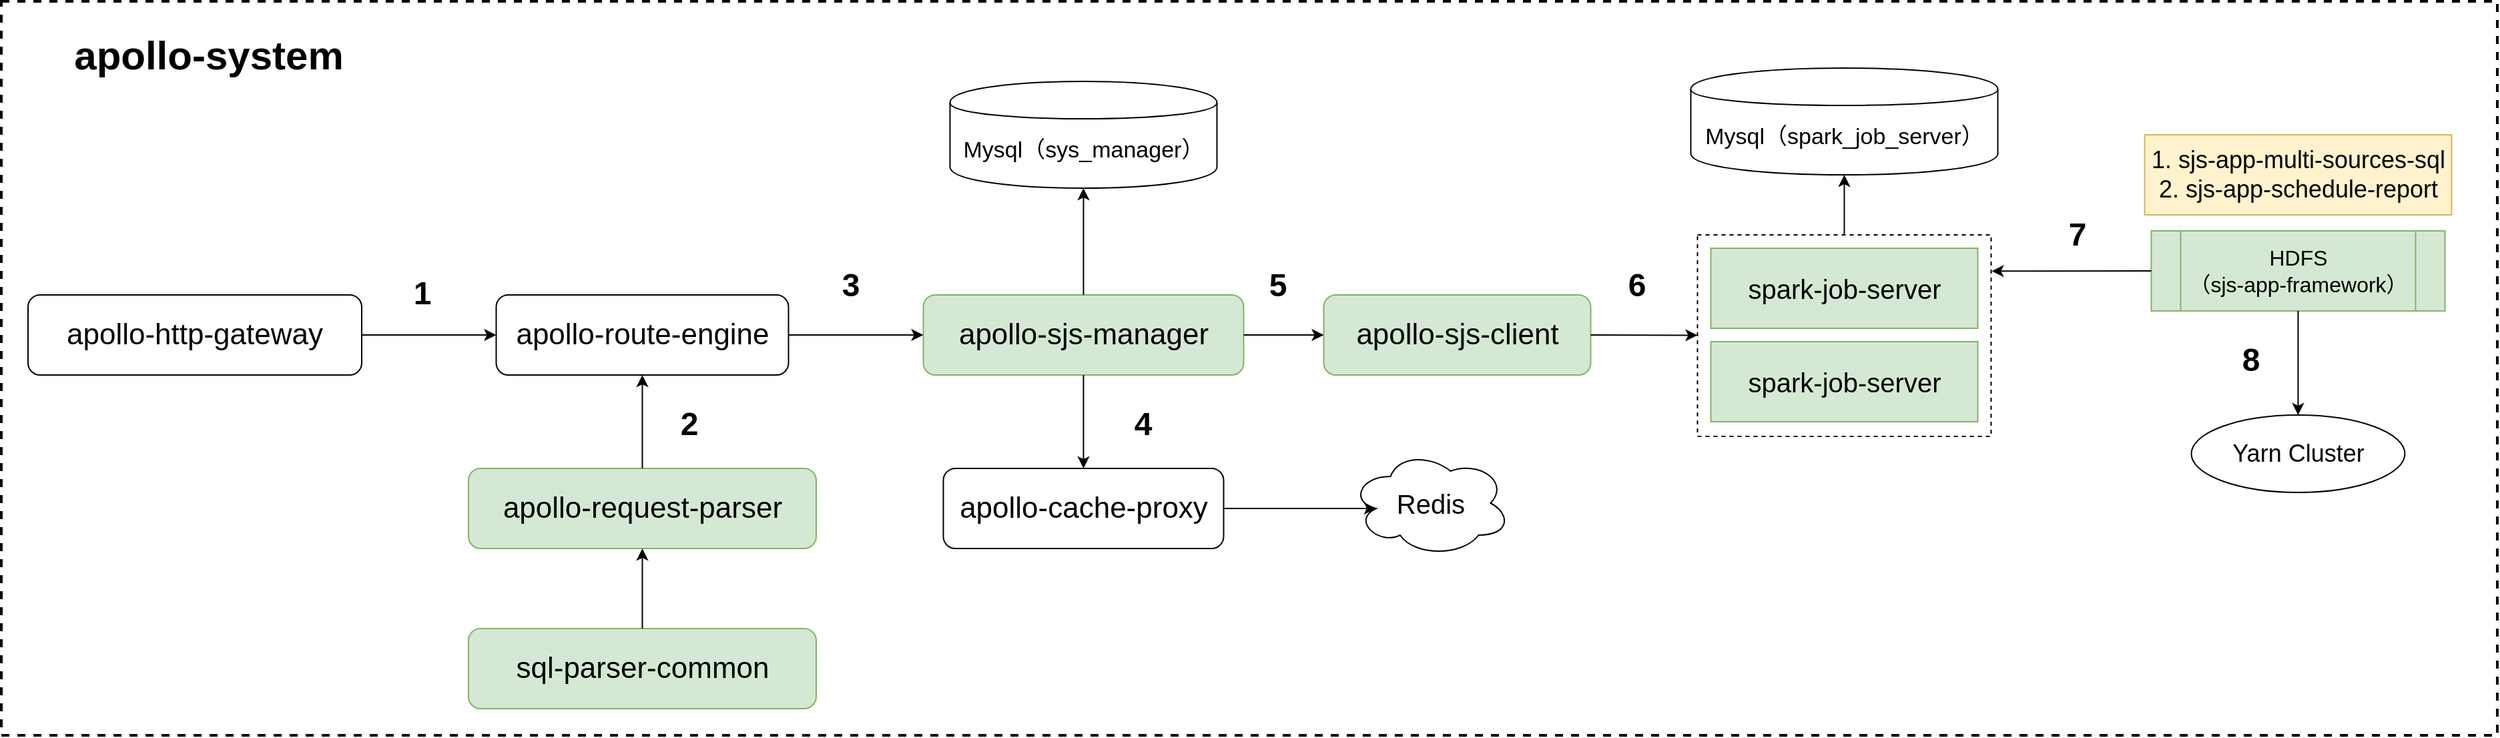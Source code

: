 <mxfile version="12.8.2" type="github">
  <diagram id="Or4aAMLVj88O0oJk9o6u" name="第 1 页">
    <mxGraphModel dx="2031" dy="1103" grid="1" gridSize="10" guides="1" tooltips="1" connect="1" arrows="1" fold="1" page="1" pageScale="1" pageWidth="3000" pageHeight="2000" math="0" shadow="0">
      <root>
        <mxCell id="0" />
        <mxCell id="1" parent="0" />
        <mxCell id="iIl-OaGfOnOeiOTD3pTd-2" value="&lt;font style=&quot;font-size: 22px&quot;&gt;apollo-sjs-manager&lt;/font&gt;" style="rounded=1;whiteSpace=wrap;html=1;fillColor=#d5e8d4;strokeColor=#82b366;" parent="1" vertex="1">
          <mxGeometry x="810.75" y="410" width="240" height="60" as="geometry" />
        </mxCell>
        <mxCell id="iIl-OaGfOnOeiOTD3pTd-3" value="&lt;font style=&quot;font-size: 17px&quot;&gt;Mysql（sys_manager）&lt;/font&gt;" style="shape=cylinder;whiteSpace=wrap;html=1;boundedLbl=1;backgroundOutline=1;" parent="1" vertex="1">
          <mxGeometry x="830.75" y="250" width="200" height="80" as="geometry" />
        </mxCell>
        <mxCell id="iIl-OaGfOnOeiOTD3pTd-4" value="" style="endArrow=classic;html=1;exitX=0.5;exitY=0;exitDx=0;exitDy=0;entryX=0.5;entryY=1;entryDx=0;entryDy=0;" parent="1" source="iIl-OaGfOnOeiOTD3pTd-2" target="iIl-OaGfOnOeiOTD3pTd-3" edge="1">
          <mxGeometry width="50" height="50" relative="1" as="geometry">
            <mxPoint x="890.75" y="540" as="sourcePoint" />
            <mxPoint x="940.75" y="490" as="targetPoint" />
          </mxGeometry>
        </mxCell>
        <mxCell id="iIl-OaGfOnOeiOTD3pTd-5" value="&lt;font style=&quot;font-size: 22px&quot;&gt;apollo-cache-proxy&lt;/font&gt;" style="rounded=1;whiteSpace=wrap;html=1;" parent="1" vertex="1">
          <mxGeometry x="825.75" y="540" width="210" height="60" as="geometry" />
        </mxCell>
        <mxCell id="iIl-OaGfOnOeiOTD3pTd-6" value="" style="endArrow=classic;html=1;exitX=0.5;exitY=1;exitDx=0;exitDy=0;entryX=0.5;entryY=0;entryDx=0;entryDy=0;" parent="1" source="iIl-OaGfOnOeiOTD3pTd-2" target="iIl-OaGfOnOeiOTD3pTd-5" edge="1">
          <mxGeometry width="50" height="50" relative="1" as="geometry">
            <mxPoint x="1110.75" y="530" as="sourcePoint" />
            <mxPoint x="1160.75" y="480" as="targetPoint" />
          </mxGeometry>
        </mxCell>
        <mxCell id="iIl-OaGfOnOeiOTD3pTd-7" value="&lt;font style=&quot;font-size: 20px&quot;&gt;Redis&lt;/font&gt;" style="ellipse;shape=cloud;whiteSpace=wrap;html=1;" parent="1" vertex="1">
          <mxGeometry x="1130.75" y="526" width="120" height="80" as="geometry" />
        </mxCell>
        <mxCell id="iIl-OaGfOnOeiOTD3pTd-8" value="" style="endArrow=classic;html=1;exitX=1;exitY=0.5;exitDx=0;exitDy=0;entryX=0.16;entryY=0.55;entryDx=0;entryDy=0;entryPerimeter=0;" parent="1" source="iIl-OaGfOnOeiOTD3pTd-5" target="iIl-OaGfOnOeiOTD3pTd-7" edge="1">
          <mxGeometry width="50" height="50" relative="1" as="geometry">
            <mxPoint x="1270.75" y="680" as="sourcePoint" />
            <mxPoint x="1320.75" y="630" as="targetPoint" />
          </mxGeometry>
        </mxCell>
        <mxCell id="iIl-OaGfOnOeiOTD3pTd-9" value="&lt;font style=&quot;font-size: 22px&quot;&gt;apollo-sjs-client&lt;/font&gt;" style="rounded=1;whiteSpace=wrap;html=1;fillColor=#d5e8d4;strokeColor=#82b366;" parent="1" vertex="1">
          <mxGeometry x="1110.75" y="410" width="200" height="60" as="geometry" />
        </mxCell>
        <mxCell id="iIl-OaGfOnOeiOTD3pTd-14" value="" style="group" parent="1" vertex="1" connectable="0">
          <mxGeometry x="1390.75" y="365" width="220" height="150" as="geometry" />
        </mxCell>
        <mxCell id="iIl-OaGfOnOeiOTD3pTd-13" value="" style="rounded=0;whiteSpace=wrap;html=1;fillColor=none;dashed=1;" parent="iIl-OaGfOnOeiOTD3pTd-14" vertex="1">
          <mxGeometry width="220" height="151" as="geometry" />
        </mxCell>
        <mxCell id="iIl-OaGfOnOeiOTD3pTd-11" value="&lt;font style=&quot;font-size: 20px&quot;&gt;spark-job-server&lt;/font&gt;" style="rounded=0;whiteSpace=wrap;html=1;fillColor=#d5e8d4;strokeColor=#82b366;" parent="iIl-OaGfOnOeiOTD3pTd-14" vertex="1">
          <mxGeometry x="10" y="10" width="200" height="60" as="geometry" />
        </mxCell>
        <mxCell id="iIl-OaGfOnOeiOTD3pTd-12" value="&lt;font style=&quot;font-size: 20px&quot;&gt;spark-job-server&lt;/font&gt;" style="rounded=0;whiteSpace=wrap;html=1;fillColor=#d5e8d4;strokeColor=#82b366;" parent="iIl-OaGfOnOeiOTD3pTd-14" vertex="1">
          <mxGeometry x="10" y="80" width="200" height="60" as="geometry" />
        </mxCell>
        <mxCell id="iIl-OaGfOnOeiOTD3pTd-15" value="" style="endArrow=classic;html=1;exitX=1;exitY=0.5;exitDx=0;exitDy=0;entryX=0;entryY=0.5;entryDx=0;entryDy=0;" parent="1" source="iIl-OaGfOnOeiOTD3pTd-2" target="iIl-OaGfOnOeiOTD3pTd-9" edge="1">
          <mxGeometry width="50" height="50" relative="1" as="geometry">
            <mxPoint x="1060.75" y="530" as="sourcePoint" />
            <mxPoint x="1110.75" y="480" as="targetPoint" />
          </mxGeometry>
        </mxCell>
        <mxCell id="iIl-OaGfOnOeiOTD3pTd-16" value="" style="endArrow=classic;html=1;exitX=1;exitY=0.5;exitDx=0;exitDy=0;" parent="1" source="iIl-OaGfOnOeiOTD3pTd-9" target="iIl-OaGfOnOeiOTD3pTd-13" edge="1">
          <mxGeometry width="50" height="50" relative="1" as="geometry">
            <mxPoint x="1340.75" y="570" as="sourcePoint" />
            <mxPoint x="1390.75" y="520" as="targetPoint" />
          </mxGeometry>
        </mxCell>
        <mxCell id="iIl-OaGfOnOeiOTD3pTd-17" value="&lt;font style=&quot;font-size: 17px&quot;&gt;Mysql（spark_job_server）&lt;/font&gt;" style="shape=cylinder;whiteSpace=wrap;html=1;boundedLbl=1;backgroundOutline=1;" parent="1" vertex="1">
          <mxGeometry x="1385.75" y="240" width="230" height="80" as="geometry" />
        </mxCell>
        <mxCell id="iIl-OaGfOnOeiOTD3pTd-19" value="" style="endArrow=classic;html=1;exitX=0.5;exitY=0;exitDx=0;exitDy=0;entryX=0.5;entryY=1;entryDx=0;entryDy=0;" parent="1" source="iIl-OaGfOnOeiOTD3pTd-13" target="iIl-OaGfOnOeiOTD3pTd-17" edge="1">
          <mxGeometry width="50" height="50" relative="1" as="geometry">
            <mxPoint x="1510.75" y="610" as="sourcePoint" />
            <mxPoint x="1560.75" y="560" as="targetPoint" />
          </mxGeometry>
        </mxCell>
        <mxCell id="iIl-OaGfOnOeiOTD3pTd-20" value="&lt;font style=&quot;font-size: 16px&quot;&gt;HDFS&lt;br&gt;（sjs-app-framework）&lt;/font&gt;" style="shape=process;whiteSpace=wrap;html=1;backgroundOutline=1;fillColor=#d5e8d4;strokeColor=#82b366;" parent="1" vertex="1">
          <mxGeometry x="1730.75" y="362" width="220" height="60" as="geometry" />
        </mxCell>
        <mxCell id="iIl-OaGfOnOeiOTD3pTd-21" value="" style="endArrow=classic;html=1;exitX=0;exitY=0.5;exitDx=0;exitDy=0;entryX=1.002;entryY=0.18;entryDx=0;entryDy=0;entryPerimeter=0;" parent="1" source="iIl-OaGfOnOeiOTD3pTd-20" target="iIl-OaGfOnOeiOTD3pTd-13" edge="1">
          <mxGeometry width="50" height="50" relative="1" as="geometry">
            <mxPoint x="1860.75" y="570" as="sourcePoint" />
            <mxPoint x="1910.75" y="520" as="targetPoint" />
          </mxGeometry>
        </mxCell>
        <mxCell id="iIl-OaGfOnOeiOTD3pTd-22" value="&lt;font style=&quot;font-size: 18px&quot;&gt;Yarn Cluster&lt;/font&gt;" style="ellipse;whiteSpace=wrap;html=1;fillColor=none;" parent="1" vertex="1">
          <mxGeometry x="1760.75" y="500" width="160" height="58" as="geometry" />
        </mxCell>
        <mxCell id="iIl-OaGfOnOeiOTD3pTd-24" value="&lt;font style=&quot;font-size: 18px&quot;&gt;1.&amp;nbsp;sjs-app-multi-sources-sql&lt;br&gt;2.&amp;nbsp;sjs-app-schedule-report&lt;/font&gt;" style="text;html=1;strokeColor=#d6b656;fillColor=#fff2cc;align=center;verticalAlign=middle;whiteSpace=wrap;rounded=0;" parent="1" vertex="1">
          <mxGeometry x="1725.75" y="290" width="230" height="60" as="geometry" />
        </mxCell>
        <mxCell id="s-hELL647XPYL0NITJ2v-2" value="&lt;font style=&quot;font-size: 22px&quot;&gt;apollo-route-engine&lt;/font&gt;" style="rounded=1;whiteSpace=wrap;html=1;" parent="1" vertex="1">
          <mxGeometry x="490.75" y="410" width="219" height="60" as="geometry" />
        </mxCell>
        <mxCell id="s-hELL647XPYL0NITJ2v-3" value="" style="endArrow=classic;html=1;exitX=1;exitY=0.5;exitDx=0;exitDy=0;" parent="1" source="s-hELL647XPYL0NITJ2v-2" target="iIl-OaGfOnOeiOTD3pTd-2" edge="1">
          <mxGeometry width="50" height="50" relative="1" as="geometry">
            <mxPoint x="720.75" y="570" as="sourcePoint" />
            <mxPoint x="770.75" y="520" as="targetPoint" />
          </mxGeometry>
        </mxCell>
        <mxCell id="s-hELL647XPYL0NITJ2v-4" value="&lt;font style=&quot;font-size: 22px&quot;&gt;apollo-request-parser&lt;/font&gt;" style="rounded=1;whiteSpace=wrap;html=1;fillColor=#d5e8d4;strokeColor=#82b366;" parent="1" vertex="1">
          <mxGeometry x="470" y="540" width="260.5" height="60" as="geometry" />
        </mxCell>
        <mxCell id="s-hELL647XPYL0NITJ2v-6" value="" style="endArrow=classic;html=1;exitX=0.5;exitY=0;exitDx=0;exitDy=0;" parent="1" source="s-hELL647XPYL0NITJ2v-4" target="s-hELL647XPYL0NITJ2v-2" edge="1">
          <mxGeometry width="50" height="50" relative="1" as="geometry">
            <mxPoint x="670.75" y="530" as="sourcePoint" />
            <mxPoint x="720.75" y="480" as="targetPoint" />
          </mxGeometry>
        </mxCell>
        <mxCell id="s-hELL647XPYL0NITJ2v-7" value="&lt;font style=&quot;font-size: 22px&quot;&gt;apollo-http-gateway&lt;/font&gt;" style="rounded=1;whiteSpace=wrap;html=1;" parent="1" vertex="1">
          <mxGeometry x="140" y="410" width="250" height="60" as="geometry" />
        </mxCell>
        <mxCell id="s-hELL647XPYL0NITJ2v-8" value="" style="endArrow=classic;html=1;exitX=1;exitY=0.5;exitDx=0;exitDy=0;" parent="1" source="s-hELL647XPYL0NITJ2v-7" target="s-hELL647XPYL0NITJ2v-2" edge="1">
          <mxGeometry width="50" height="50" relative="1" as="geometry">
            <mxPoint x="290" y="580" as="sourcePoint" />
            <mxPoint x="340" y="530" as="targetPoint" />
          </mxGeometry>
        </mxCell>
        <mxCell id="s-hELL647XPYL0NITJ2v-9" value="1" style="text;strokeColor=none;fillColor=none;html=1;fontSize=24;fontStyle=1;verticalAlign=middle;align=center;" parent="1" vertex="1">
          <mxGeometry x="410" y="390" width="50" height="38" as="geometry" />
        </mxCell>
        <mxCell id="s-hELL647XPYL0NITJ2v-10" value="2" style="text;strokeColor=none;fillColor=none;html=1;fontSize=24;fontStyle=1;verticalAlign=middle;align=center;" parent="1" vertex="1">
          <mxGeometry x="610" y="488" width="50" height="38" as="geometry" />
        </mxCell>
        <mxCell id="s-hELL647XPYL0NITJ2v-11" value="3" style="text;strokeColor=none;fillColor=none;html=1;fontSize=24;fontStyle=1;verticalAlign=middle;align=center;" parent="1" vertex="1">
          <mxGeometry x="730.5" y="384" width="50" height="38" as="geometry" />
        </mxCell>
        <mxCell id="s-hELL647XPYL0NITJ2v-14" value="5" style="text;strokeColor=none;fillColor=none;html=1;fontSize=24;fontStyle=1;verticalAlign=middle;align=center;" parent="1" vertex="1">
          <mxGeometry x="1050.75" y="384" width="50" height="38" as="geometry" />
        </mxCell>
        <mxCell id="s-hELL647XPYL0NITJ2v-15" value="4" style="text;strokeColor=none;fillColor=none;html=1;fontSize=24;fontStyle=1;verticalAlign=middle;align=center;" parent="1" vertex="1">
          <mxGeometry x="950" y="488" width="50" height="38" as="geometry" />
        </mxCell>
        <mxCell id="s-hELL647XPYL0NITJ2v-16" value="6" style="text;strokeColor=none;fillColor=none;html=1;fontSize=24;fontStyle=1;verticalAlign=middle;align=center;" parent="1" vertex="1">
          <mxGeometry x="1320" y="384" width="50" height="38" as="geometry" />
        </mxCell>
        <mxCell id="s-hELL647XPYL0NITJ2v-17" value="7" style="text;strokeColor=none;fillColor=none;html=1;fontSize=24;fontStyle=1;verticalAlign=middle;align=center;" parent="1" vertex="1">
          <mxGeometry x="1650" y="346" width="50" height="38" as="geometry" />
        </mxCell>
        <mxCell id="s-hELL647XPYL0NITJ2v-20" value="8" style="text;strokeColor=none;fillColor=none;html=1;fontSize=24;fontStyle=1;verticalAlign=middle;align=center;" parent="1" vertex="1">
          <mxGeometry x="1780" y="440" width="50" height="38" as="geometry" />
        </mxCell>
        <mxCell id="s-hELL647XPYL0NITJ2v-21" value="&lt;font style=&quot;font-size: 22px&quot;&gt;sql-parser-common&lt;/font&gt;" style="rounded=1;whiteSpace=wrap;html=1;fillColor=#d5e8d4;strokeColor=#82b366;" parent="1" vertex="1">
          <mxGeometry x="470" y="660" width="260.5" height="60" as="geometry" />
        </mxCell>
        <mxCell id="s-hELL647XPYL0NITJ2v-22" value="" style="endArrow=classic;html=1;exitX=0.5;exitY=0;exitDx=0;exitDy=0;entryX=0.5;entryY=1;entryDx=0;entryDy=0;" parent="1" source="s-hELL647XPYL0NITJ2v-21" target="s-hELL647XPYL0NITJ2v-4" edge="1">
          <mxGeometry width="50" height="50" relative="1" as="geometry">
            <mxPoint x="490" y="810" as="sourcePoint" />
            <mxPoint x="540" y="760" as="targetPoint" />
          </mxGeometry>
        </mxCell>
        <mxCell id="1oG5drnGIgNifZ1fZxAj-1" value="" style="endArrow=classic;html=1;exitX=0.5;exitY=1;exitDx=0;exitDy=0;entryX=0.5;entryY=0;entryDx=0;entryDy=0;" parent="1" source="iIl-OaGfOnOeiOTD3pTd-20" target="iIl-OaGfOnOeiOTD3pTd-22" edge="1">
          <mxGeometry width="50" height="50" relative="1" as="geometry">
            <mxPoint x="1870" y="640" as="sourcePoint" />
            <mxPoint x="1920" y="590" as="targetPoint" />
          </mxGeometry>
        </mxCell>
        <mxCell id="06S4MACLkwUpmsPs863k-1" value="&lt;font style=&quot;font-size: 30px&quot;&gt;apollo-system&lt;/font&gt;" style="text;strokeColor=none;fillColor=none;html=1;fontSize=24;fontStyle=1;verticalAlign=middle;align=center;" vertex="1" parent="1">
          <mxGeometry x="160" y="200" width="230" height="60" as="geometry" />
        </mxCell>
        <mxCell id="06S4MACLkwUpmsPs863k-2" value="" style="rounded=0;whiteSpace=wrap;html=1;dashed=1;fillColor=none;strokeWidth=2;" vertex="1" parent="1">
          <mxGeometry x="120" y="190" width="1870" height="550" as="geometry" />
        </mxCell>
      </root>
    </mxGraphModel>
  </diagram>
</mxfile>
